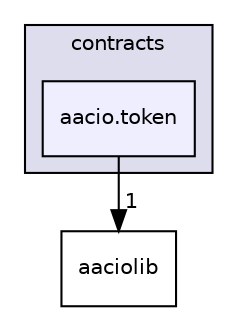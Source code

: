 digraph "contracts/aacio.token" {
  compound=true
  node [ fontsize="10", fontname="Helvetica"];
  edge [ labelfontsize="10", labelfontname="Helvetica"];
  subgraph clusterdir_ae9b15dd87e066e1908bbd90e8f38627 {
    graph [ bgcolor="#ddddee", pencolor="black", label="contracts" fontname="Helvetica", fontsize="10", URL="dir_ae9b15dd87e066e1908bbd90e8f38627.html"]
  dir_f4c71396a9fcc023923609de6799f654 [shape=box, label="aacio.token", style="filled", fillcolor="#eeeeff", pencolor="black", URL="dir_f4c71396a9fcc023923609de6799f654.html"];
  }
  dir_eebd46385ac17dfe81e47e86b6b64bf0 [shape=box label="aaciolib" URL="dir_eebd46385ac17dfe81e47e86b6b64bf0.html"];
  dir_f4c71396a9fcc023923609de6799f654->dir_eebd46385ac17dfe81e47e86b6b64bf0 [headlabel="1", labeldistance=1.5 headhref="dir_000014_000015.html"];
}
